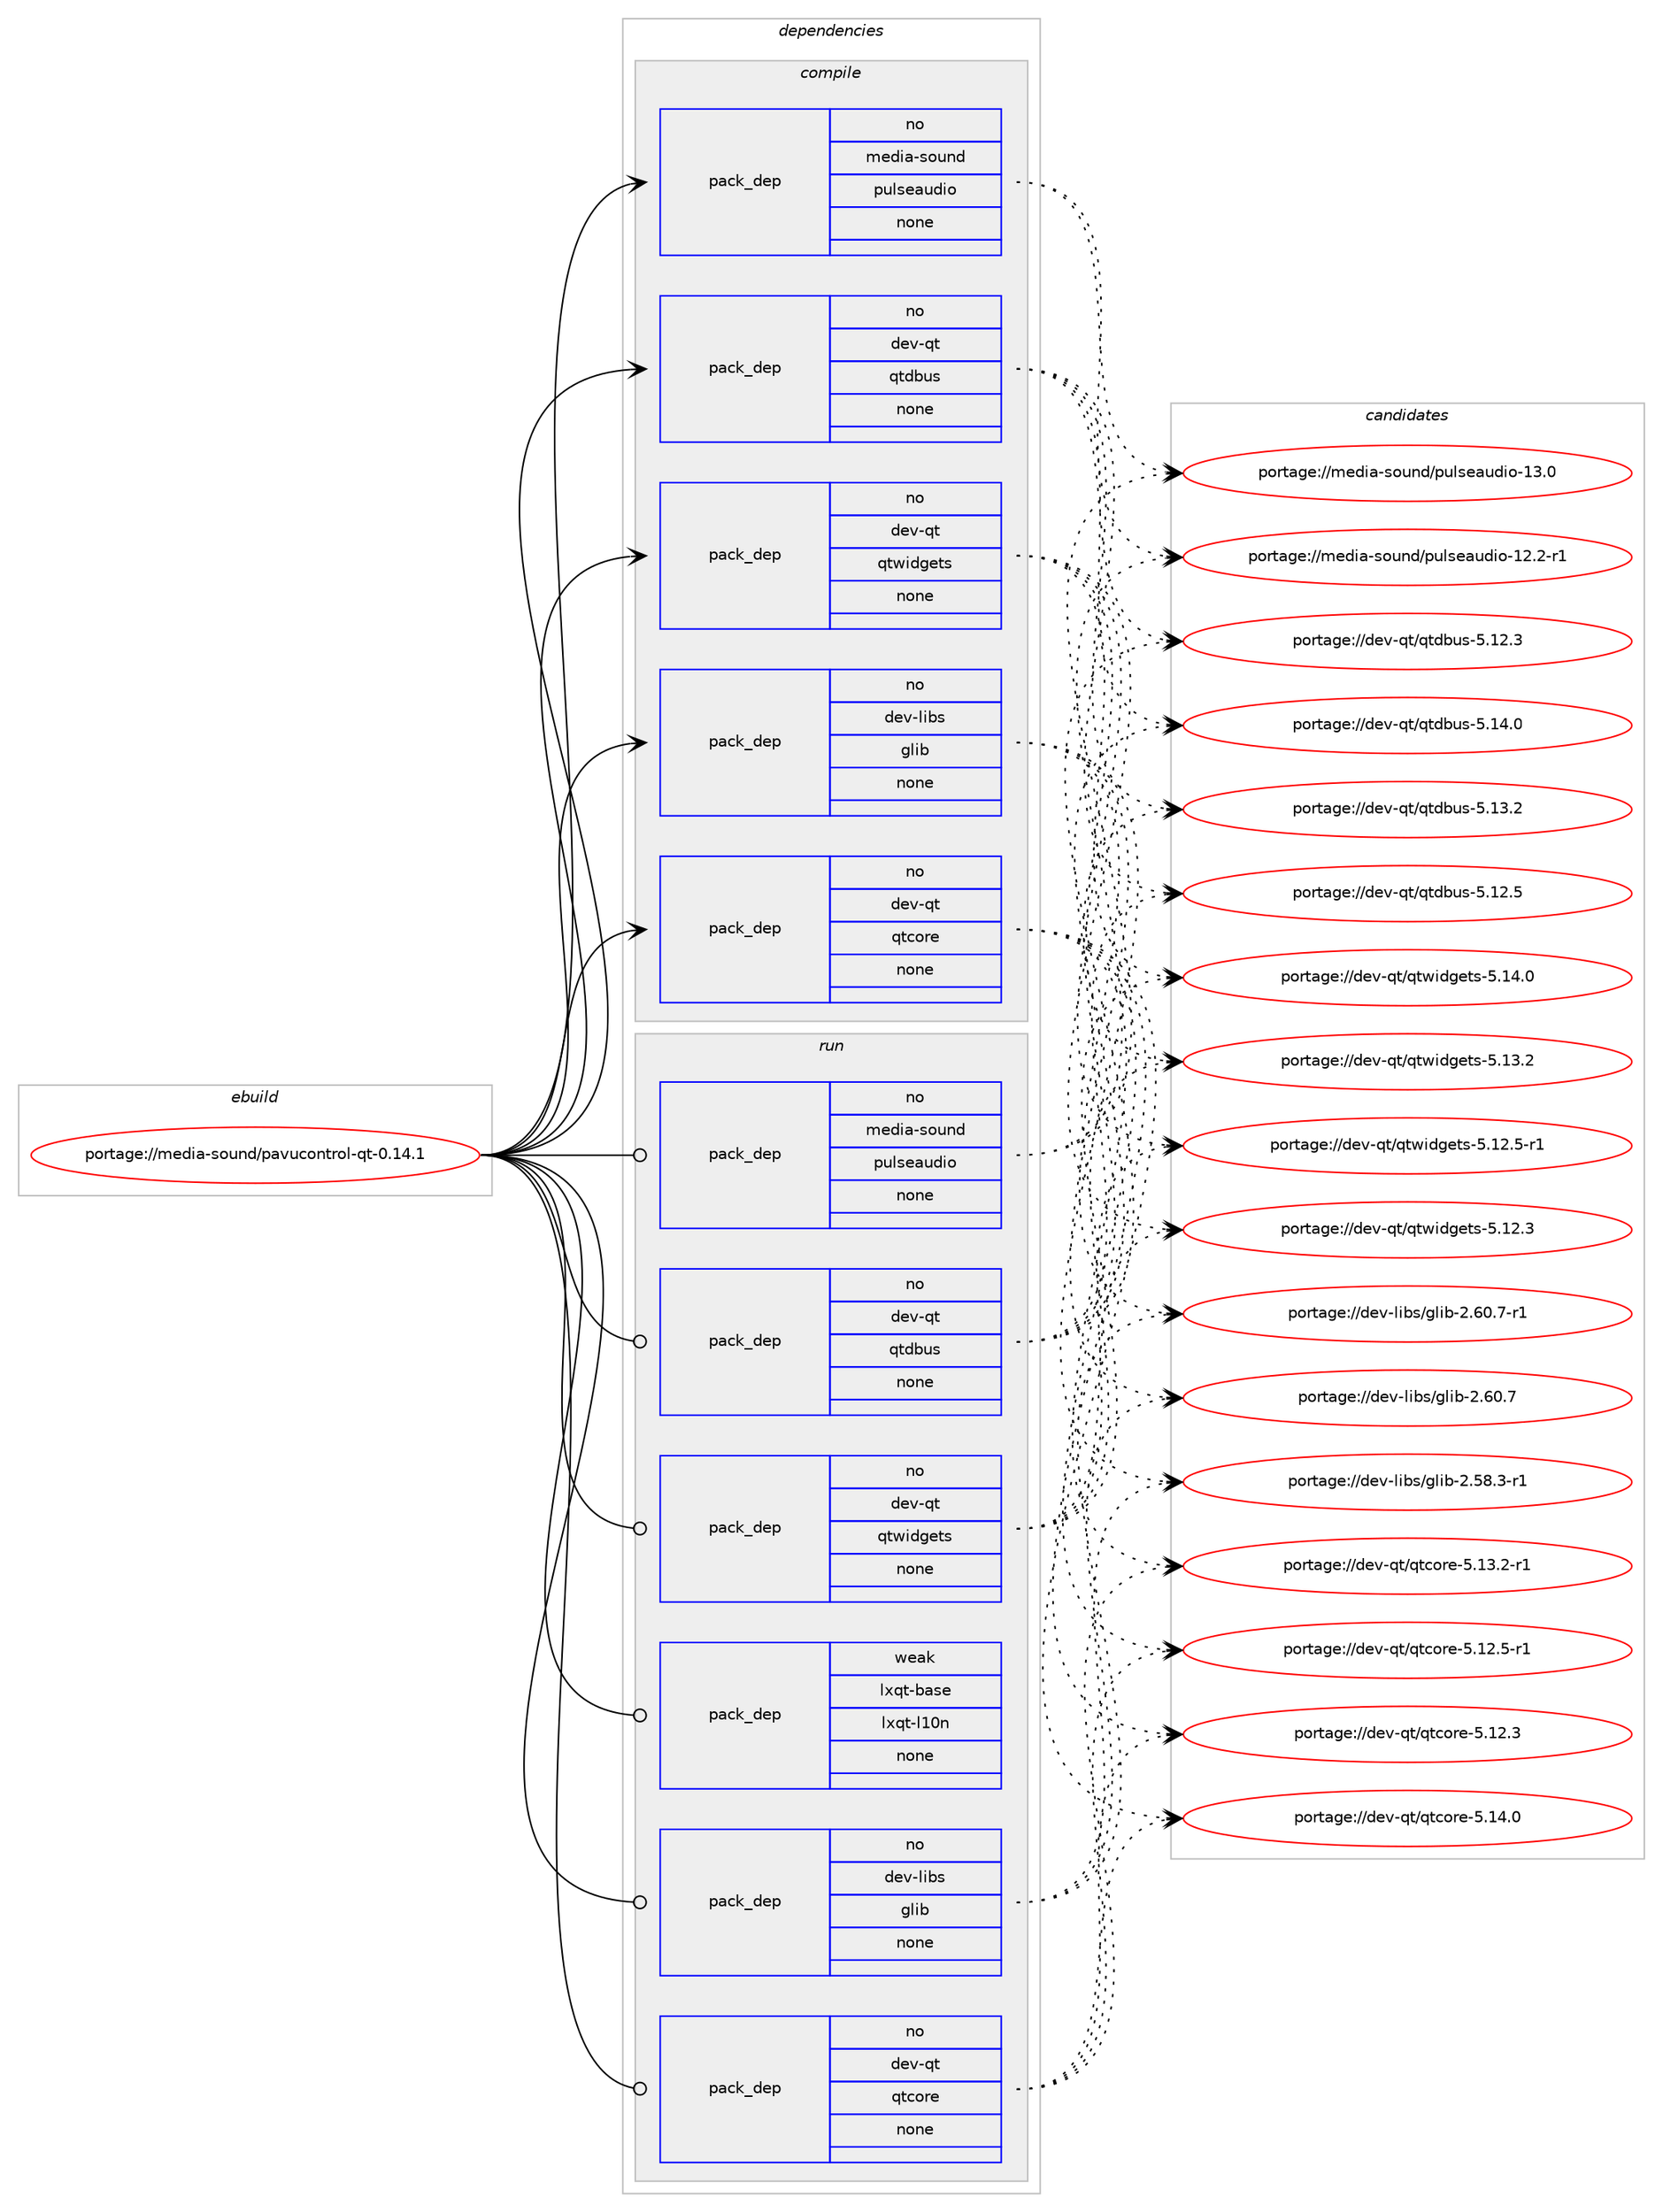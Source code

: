 digraph prolog {

# *************
# Graph options
# *************

newrank=true;
concentrate=true;
compound=true;
graph [rankdir=LR,fontname=Helvetica,fontsize=10,ranksep=1.5];#, ranksep=2.5, nodesep=0.2];
edge  [arrowhead=vee];
node  [fontname=Helvetica,fontsize=10];

# **********
# The ebuild
# **********

subgraph cluster_leftcol {
color=gray;
label=<<i>ebuild</i>>;
id [label="portage://media-sound/pavucontrol-qt-0.14.1", color=red, width=4, href="../media-sound/pavucontrol-qt-0.14.1.svg"];
}

# ****************
# The dependencies
# ****************

subgraph cluster_midcol {
color=gray;
label=<<i>dependencies</i>>;
subgraph cluster_compile {
fillcolor="#eeeeee";
style=filled;
label=<<i>compile</i>>;
subgraph pack142942 {
dependency188414 [label=<<TABLE BORDER="0" CELLBORDER="1" CELLSPACING="0" CELLPADDING="4" WIDTH="220"><TR><TD ROWSPAN="6" CELLPADDING="30">pack_dep</TD></TR><TR><TD WIDTH="110">no</TD></TR><TR><TD>dev-libs</TD></TR><TR><TD>glib</TD></TR><TR><TD>none</TD></TR><TR><TD></TD></TR></TABLE>>, shape=none, color=blue];
}
id:e -> dependency188414:w [weight=20,style="solid",arrowhead="vee"];
subgraph pack142943 {
dependency188415 [label=<<TABLE BORDER="0" CELLBORDER="1" CELLSPACING="0" CELLPADDING="4" WIDTH="220"><TR><TD ROWSPAN="6" CELLPADDING="30">pack_dep</TD></TR><TR><TD WIDTH="110">no</TD></TR><TR><TD>dev-qt</TD></TR><TR><TD>qtcore</TD></TR><TR><TD>none</TD></TR><TR><TD></TD></TR></TABLE>>, shape=none, color=blue];
}
id:e -> dependency188415:w [weight=20,style="solid",arrowhead="vee"];
subgraph pack142944 {
dependency188416 [label=<<TABLE BORDER="0" CELLBORDER="1" CELLSPACING="0" CELLPADDING="4" WIDTH="220"><TR><TD ROWSPAN="6" CELLPADDING="30">pack_dep</TD></TR><TR><TD WIDTH="110">no</TD></TR><TR><TD>dev-qt</TD></TR><TR><TD>qtdbus</TD></TR><TR><TD>none</TD></TR><TR><TD></TD></TR></TABLE>>, shape=none, color=blue];
}
id:e -> dependency188416:w [weight=20,style="solid",arrowhead="vee"];
subgraph pack142945 {
dependency188417 [label=<<TABLE BORDER="0" CELLBORDER="1" CELLSPACING="0" CELLPADDING="4" WIDTH="220"><TR><TD ROWSPAN="6" CELLPADDING="30">pack_dep</TD></TR><TR><TD WIDTH="110">no</TD></TR><TR><TD>dev-qt</TD></TR><TR><TD>qtwidgets</TD></TR><TR><TD>none</TD></TR><TR><TD></TD></TR></TABLE>>, shape=none, color=blue];
}
id:e -> dependency188417:w [weight=20,style="solid",arrowhead="vee"];
subgraph pack142946 {
dependency188418 [label=<<TABLE BORDER="0" CELLBORDER="1" CELLSPACING="0" CELLPADDING="4" WIDTH="220"><TR><TD ROWSPAN="6" CELLPADDING="30">pack_dep</TD></TR><TR><TD WIDTH="110">no</TD></TR><TR><TD>media-sound</TD></TR><TR><TD>pulseaudio</TD></TR><TR><TD>none</TD></TR><TR><TD></TD></TR></TABLE>>, shape=none, color=blue];
}
id:e -> dependency188418:w [weight=20,style="solid",arrowhead="vee"];
}
subgraph cluster_compileandrun {
fillcolor="#eeeeee";
style=filled;
label=<<i>compile and run</i>>;
}
subgraph cluster_run {
fillcolor="#eeeeee";
style=filled;
label=<<i>run</i>>;
subgraph pack142947 {
dependency188419 [label=<<TABLE BORDER="0" CELLBORDER="1" CELLSPACING="0" CELLPADDING="4" WIDTH="220"><TR><TD ROWSPAN="6" CELLPADDING="30">pack_dep</TD></TR><TR><TD WIDTH="110">no</TD></TR><TR><TD>dev-libs</TD></TR><TR><TD>glib</TD></TR><TR><TD>none</TD></TR><TR><TD></TD></TR></TABLE>>, shape=none, color=blue];
}
id:e -> dependency188419:w [weight=20,style="solid",arrowhead="odot"];
subgraph pack142948 {
dependency188420 [label=<<TABLE BORDER="0" CELLBORDER="1" CELLSPACING="0" CELLPADDING="4" WIDTH="220"><TR><TD ROWSPAN="6" CELLPADDING="30">pack_dep</TD></TR><TR><TD WIDTH="110">no</TD></TR><TR><TD>dev-qt</TD></TR><TR><TD>qtcore</TD></TR><TR><TD>none</TD></TR><TR><TD></TD></TR></TABLE>>, shape=none, color=blue];
}
id:e -> dependency188420:w [weight=20,style="solid",arrowhead="odot"];
subgraph pack142949 {
dependency188421 [label=<<TABLE BORDER="0" CELLBORDER="1" CELLSPACING="0" CELLPADDING="4" WIDTH="220"><TR><TD ROWSPAN="6" CELLPADDING="30">pack_dep</TD></TR><TR><TD WIDTH="110">no</TD></TR><TR><TD>dev-qt</TD></TR><TR><TD>qtdbus</TD></TR><TR><TD>none</TD></TR><TR><TD></TD></TR></TABLE>>, shape=none, color=blue];
}
id:e -> dependency188421:w [weight=20,style="solid",arrowhead="odot"];
subgraph pack142950 {
dependency188422 [label=<<TABLE BORDER="0" CELLBORDER="1" CELLSPACING="0" CELLPADDING="4" WIDTH="220"><TR><TD ROWSPAN="6" CELLPADDING="30">pack_dep</TD></TR><TR><TD WIDTH="110">no</TD></TR><TR><TD>dev-qt</TD></TR><TR><TD>qtwidgets</TD></TR><TR><TD>none</TD></TR><TR><TD></TD></TR></TABLE>>, shape=none, color=blue];
}
id:e -> dependency188422:w [weight=20,style="solid",arrowhead="odot"];
subgraph pack142951 {
dependency188423 [label=<<TABLE BORDER="0" CELLBORDER="1" CELLSPACING="0" CELLPADDING="4" WIDTH="220"><TR><TD ROWSPAN="6" CELLPADDING="30">pack_dep</TD></TR><TR><TD WIDTH="110">no</TD></TR><TR><TD>media-sound</TD></TR><TR><TD>pulseaudio</TD></TR><TR><TD>none</TD></TR><TR><TD></TD></TR></TABLE>>, shape=none, color=blue];
}
id:e -> dependency188423:w [weight=20,style="solid",arrowhead="odot"];
subgraph pack142952 {
dependency188424 [label=<<TABLE BORDER="0" CELLBORDER="1" CELLSPACING="0" CELLPADDING="4" WIDTH="220"><TR><TD ROWSPAN="6" CELLPADDING="30">pack_dep</TD></TR><TR><TD WIDTH="110">weak</TD></TR><TR><TD>lxqt-base</TD></TR><TR><TD>lxqt-l10n</TD></TR><TR><TD>none</TD></TR><TR><TD></TD></TR></TABLE>>, shape=none, color=blue];
}
id:e -> dependency188424:w [weight=20,style="solid",arrowhead="odot"];
}
}

# **************
# The candidates
# **************

subgraph cluster_choices {
rank=same;
color=gray;
label=<<i>candidates</i>>;

subgraph choice142942 {
color=black;
nodesep=1;
choice10010111845108105981154710310810598455046544846554511449 [label="portage://dev-libs/glib-2.60.7-r1", color=red, width=4,href="../dev-libs/glib-2.60.7-r1.svg"];
choice1001011184510810598115471031081059845504654484655 [label="portage://dev-libs/glib-2.60.7", color=red, width=4,href="../dev-libs/glib-2.60.7.svg"];
choice10010111845108105981154710310810598455046535646514511449 [label="portage://dev-libs/glib-2.58.3-r1", color=red, width=4,href="../dev-libs/glib-2.58.3-r1.svg"];
dependency188414:e -> choice10010111845108105981154710310810598455046544846554511449:w [style=dotted,weight="100"];
dependency188414:e -> choice1001011184510810598115471031081059845504654484655:w [style=dotted,weight="100"];
dependency188414:e -> choice10010111845108105981154710310810598455046535646514511449:w [style=dotted,weight="100"];
}
subgraph choice142943 {
color=black;
nodesep=1;
choice10010111845113116471131169911111410145534649524648 [label="portage://dev-qt/qtcore-5.14.0", color=red, width=4,href="../dev-qt/qtcore-5.14.0.svg"];
choice100101118451131164711311699111114101455346495146504511449 [label="portage://dev-qt/qtcore-5.13.2-r1", color=red, width=4,href="../dev-qt/qtcore-5.13.2-r1.svg"];
choice100101118451131164711311699111114101455346495046534511449 [label="portage://dev-qt/qtcore-5.12.5-r1", color=red, width=4,href="../dev-qt/qtcore-5.12.5-r1.svg"];
choice10010111845113116471131169911111410145534649504651 [label="portage://dev-qt/qtcore-5.12.3", color=red, width=4,href="../dev-qt/qtcore-5.12.3.svg"];
dependency188415:e -> choice10010111845113116471131169911111410145534649524648:w [style=dotted,weight="100"];
dependency188415:e -> choice100101118451131164711311699111114101455346495146504511449:w [style=dotted,weight="100"];
dependency188415:e -> choice100101118451131164711311699111114101455346495046534511449:w [style=dotted,weight="100"];
dependency188415:e -> choice10010111845113116471131169911111410145534649504651:w [style=dotted,weight="100"];
}
subgraph choice142944 {
color=black;
nodesep=1;
choice10010111845113116471131161009811711545534649524648 [label="portage://dev-qt/qtdbus-5.14.0", color=red, width=4,href="../dev-qt/qtdbus-5.14.0.svg"];
choice10010111845113116471131161009811711545534649514650 [label="portage://dev-qt/qtdbus-5.13.2", color=red, width=4,href="../dev-qt/qtdbus-5.13.2.svg"];
choice10010111845113116471131161009811711545534649504653 [label="portage://dev-qt/qtdbus-5.12.5", color=red, width=4,href="../dev-qt/qtdbus-5.12.5.svg"];
choice10010111845113116471131161009811711545534649504651 [label="portage://dev-qt/qtdbus-5.12.3", color=red, width=4,href="../dev-qt/qtdbus-5.12.3.svg"];
dependency188416:e -> choice10010111845113116471131161009811711545534649524648:w [style=dotted,weight="100"];
dependency188416:e -> choice10010111845113116471131161009811711545534649514650:w [style=dotted,weight="100"];
dependency188416:e -> choice10010111845113116471131161009811711545534649504653:w [style=dotted,weight="100"];
dependency188416:e -> choice10010111845113116471131161009811711545534649504651:w [style=dotted,weight="100"];
}
subgraph choice142945 {
color=black;
nodesep=1;
choice100101118451131164711311611910510010310111611545534649524648 [label="portage://dev-qt/qtwidgets-5.14.0", color=red, width=4,href="../dev-qt/qtwidgets-5.14.0.svg"];
choice100101118451131164711311611910510010310111611545534649514650 [label="portage://dev-qt/qtwidgets-5.13.2", color=red, width=4,href="../dev-qt/qtwidgets-5.13.2.svg"];
choice1001011184511311647113116119105100103101116115455346495046534511449 [label="portage://dev-qt/qtwidgets-5.12.5-r1", color=red, width=4,href="../dev-qt/qtwidgets-5.12.5-r1.svg"];
choice100101118451131164711311611910510010310111611545534649504651 [label="portage://dev-qt/qtwidgets-5.12.3", color=red, width=4,href="../dev-qt/qtwidgets-5.12.3.svg"];
dependency188417:e -> choice100101118451131164711311611910510010310111611545534649524648:w [style=dotted,weight="100"];
dependency188417:e -> choice100101118451131164711311611910510010310111611545534649514650:w [style=dotted,weight="100"];
dependency188417:e -> choice1001011184511311647113116119105100103101116115455346495046534511449:w [style=dotted,weight="100"];
dependency188417:e -> choice100101118451131164711311611910510010310111611545534649504651:w [style=dotted,weight="100"];
}
subgraph choice142946 {
color=black;
nodesep=1;
choice109101100105974511511111711010047112117108115101971171001051114549514648 [label="portage://media-sound/pulseaudio-13.0", color=red, width=4,href="../media-sound/pulseaudio-13.0.svg"];
choice1091011001059745115111117110100471121171081151019711710010511145495046504511449 [label="portage://media-sound/pulseaudio-12.2-r1", color=red, width=4,href="../media-sound/pulseaudio-12.2-r1.svg"];
dependency188418:e -> choice109101100105974511511111711010047112117108115101971171001051114549514648:w [style=dotted,weight="100"];
dependency188418:e -> choice1091011001059745115111117110100471121171081151019711710010511145495046504511449:w [style=dotted,weight="100"];
}
subgraph choice142947 {
color=black;
nodesep=1;
choice10010111845108105981154710310810598455046544846554511449 [label="portage://dev-libs/glib-2.60.7-r1", color=red, width=4,href="../dev-libs/glib-2.60.7-r1.svg"];
choice1001011184510810598115471031081059845504654484655 [label="portage://dev-libs/glib-2.60.7", color=red, width=4,href="../dev-libs/glib-2.60.7.svg"];
choice10010111845108105981154710310810598455046535646514511449 [label="portage://dev-libs/glib-2.58.3-r1", color=red, width=4,href="../dev-libs/glib-2.58.3-r1.svg"];
dependency188419:e -> choice10010111845108105981154710310810598455046544846554511449:w [style=dotted,weight="100"];
dependency188419:e -> choice1001011184510810598115471031081059845504654484655:w [style=dotted,weight="100"];
dependency188419:e -> choice10010111845108105981154710310810598455046535646514511449:w [style=dotted,weight="100"];
}
subgraph choice142948 {
color=black;
nodesep=1;
choice10010111845113116471131169911111410145534649524648 [label="portage://dev-qt/qtcore-5.14.0", color=red, width=4,href="../dev-qt/qtcore-5.14.0.svg"];
choice100101118451131164711311699111114101455346495146504511449 [label="portage://dev-qt/qtcore-5.13.2-r1", color=red, width=4,href="../dev-qt/qtcore-5.13.2-r1.svg"];
choice100101118451131164711311699111114101455346495046534511449 [label="portage://dev-qt/qtcore-5.12.5-r1", color=red, width=4,href="../dev-qt/qtcore-5.12.5-r1.svg"];
choice10010111845113116471131169911111410145534649504651 [label="portage://dev-qt/qtcore-5.12.3", color=red, width=4,href="../dev-qt/qtcore-5.12.3.svg"];
dependency188420:e -> choice10010111845113116471131169911111410145534649524648:w [style=dotted,weight="100"];
dependency188420:e -> choice100101118451131164711311699111114101455346495146504511449:w [style=dotted,weight="100"];
dependency188420:e -> choice100101118451131164711311699111114101455346495046534511449:w [style=dotted,weight="100"];
dependency188420:e -> choice10010111845113116471131169911111410145534649504651:w [style=dotted,weight="100"];
}
subgraph choice142949 {
color=black;
nodesep=1;
choice10010111845113116471131161009811711545534649524648 [label="portage://dev-qt/qtdbus-5.14.0", color=red, width=4,href="../dev-qt/qtdbus-5.14.0.svg"];
choice10010111845113116471131161009811711545534649514650 [label="portage://dev-qt/qtdbus-5.13.2", color=red, width=4,href="../dev-qt/qtdbus-5.13.2.svg"];
choice10010111845113116471131161009811711545534649504653 [label="portage://dev-qt/qtdbus-5.12.5", color=red, width=4,href="../dev-qt/qtdbus-5.12.5.svg"];
choice10010111845113116471131161009811711545534649504651 [label="portage://dev-qt/qtdbus-5.12.3", color=red, width=4,href="../dev-qt/qtdbus-5.12.3.svg"];
dependency188421:e -> choice10010111845113116471131161009811711545534649524648:w [style=dotted,weight="100"];
dependency188421:e -> choice10010111845113116471131161009811711545534649514650:w [style=dotted,weight="100"];
dependency188421:e -> choice10010111845113116471131161009811711545534649504653:w [style=dotted,weight="100"];
dependency188421:e -> choice10010111845113116471131161009811711545534649504651:w [style=dotted,weight="100"];
}
subgraph choice142950 {
color=black;
nodesep=1;
choice100101118451131164711311611910510010310111611545534649524648 [label="portage://dev-qt/qtwidgets-5.14.0", color=red, width=4,href="../dev-qt/qtwidgets-5.14.0.svg"];
choice100101118451131164711311611910510010310111611545534649514650 [label="portage://dev-qt/qtwidgets-5.13.2", color=red, width=4,href="../dev-qt/qtwidgets-5.13.2.svg"];
choice1001011184511311647113116119105100103101116115455346495046534511449 [label="portage://dev-qt/qtwidgets-5.12.5-r1", color=red, width=4,href="../dev-qt/qtwidgets-5.12.5-r1.svg"];
choice100101118451131164711311611910510010310111611545534649504651 [label="portage://dev-qt/qtwidgets-5.12.3", color=red, width=4,href="../dev-qt/qtwidgets-5.12.3.svg"];
dependency188422:e -> choice100101118451131164711311611910510010310111611545534649524648:w [style=dotted,weight="100"];
dependency188422:e -> choice100101118451131164711311611910510010310111611545534649514650:w [style=dotted,weight="100"];
dependency188422:e -> choice1001011184511311647113116119105100103101116115455346495046534511449:w [style=dotted,weight="100"];
dependency188422:e -> choice100101118451131164711311611910510010310111611545534649504651:w [style=dotted,weight="100"];
}
subgraph choice142951 {
color=black;
nodesep=1;
choice109101100105974511511111711010047112117108115101971171001051114549514648 [label="portage://media-sound/pulseaudio-13.0", color=red, width=4,href="../media-sound/pulseaudio-13.0.svg"];
choice1091011001059745115111117110100471121171081151019711710010511145495046504511449 [label="portage://media-sound/pulseaudio-12.2-r1", color=red, width=4,href="../media-sound/pulseaudio-12.2-r1.svg"];
dependency188423:e -> choice109101100105974511511111711010047112117108115101971171001051114549514648:w [style=dotted,weight="100"];
dependency188423:e -> choice1091011001059745115111117110100471121171081151019711710010511145495046504511449:w [style=dotted,weight="100"];
}
subgraph choice142952 {
color=black;
nodesep=1;
}
}

}
